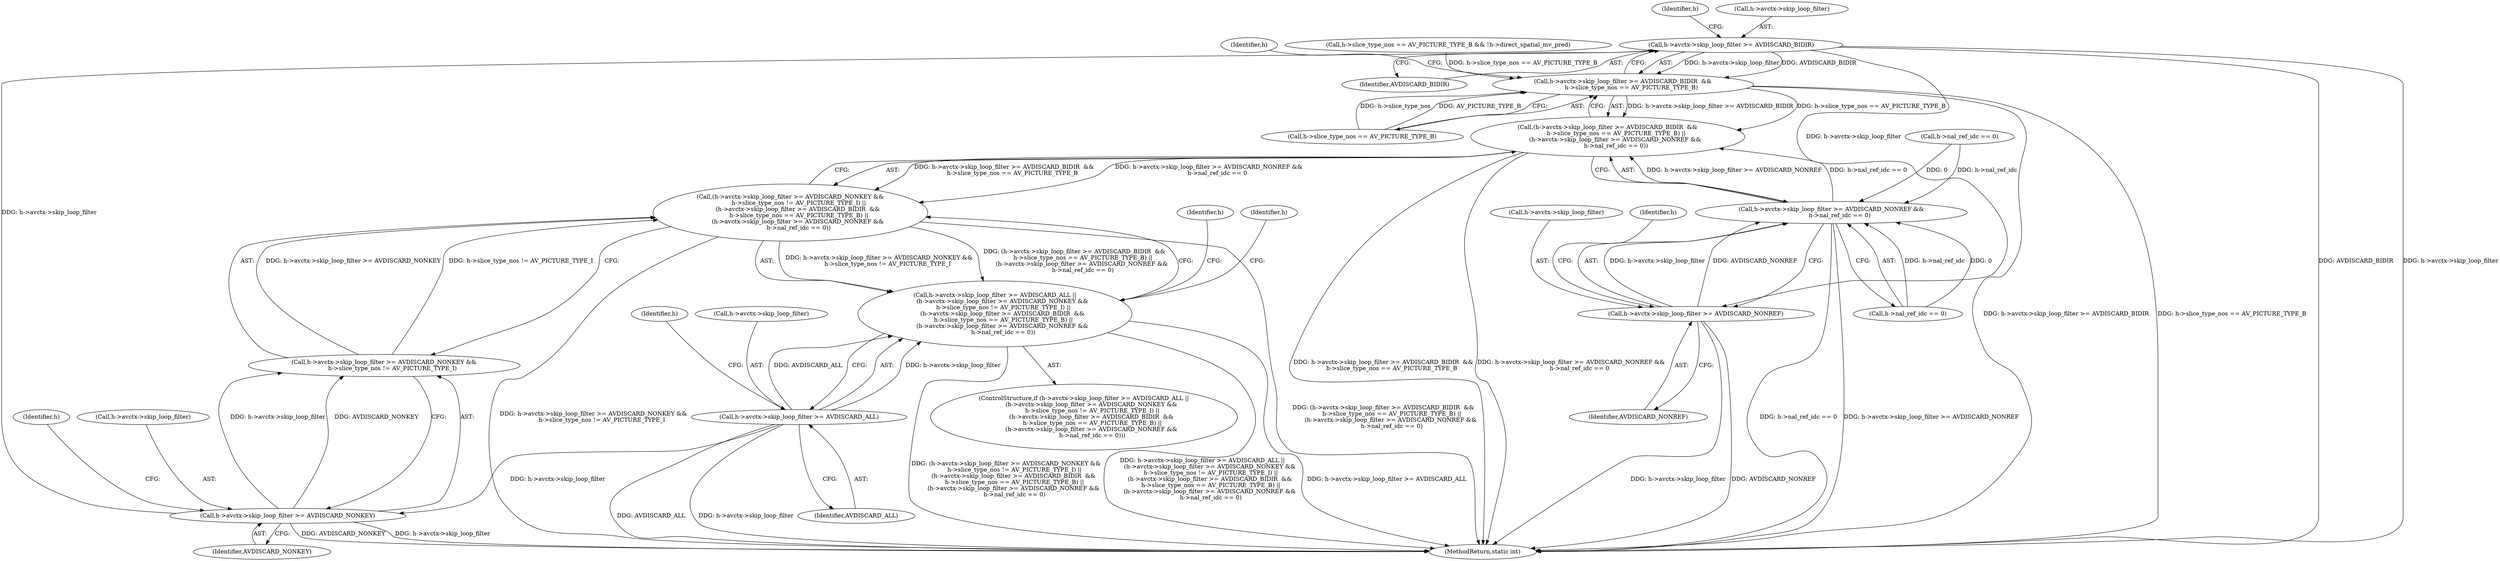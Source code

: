 digraph "0_FFmpeg_29ffeef5e73b8f41ff3a3f2242d356759c66f91f@pointer" {
"1002762" [label="(Call,h->avctx->skip_loop_filter >= AVDISCARD_BIDIR)"];
"1002748" [label="(Call,h->avctx->skip_loop_filter >= AVDISCARD_NONKEY)"];
"1002739" [label="(Call,h->avctx->skip_loop_filter >= AVDISCARD_ALL)"];
"1002761" [label="(Call,h->avctx->skip_loop_filter >= AVDISCARD_BIDIR  &&\n         h->slice_type_nos == AV_PICTURE_TYPE_B)"];
"1002760" [label="(Call,(h->avctx->skip_loop_filter >= AVDISCARD_BIDIR  &&\n         h->slice_type_nos == AV_PICTURE_TYPE_B) ||\n        (h->avctx->skip_loop_filter >= AVDISCARD_NONREF &&\n         h->nal_ref_idc == 0))"];
"1002746" [label="(Call,(h->avctx->skip_loop_filter >= AVDISCARD_NONKEY &&\n         h->slice_type_nos != AV_PICTURE_TYPE_I) ||\n        (h->avctx->skip_loop_filter >= AVDISCARD_BIDIR  &&\n         h->slice_type_nos == AV_PICTURE_TYPE_B) ||\n        (h->avctx->skip_loop_filter >= AVDISCARD_NONREF &&\n         h->nal_ref_idc == 0))"];
"1002738" [label="(Call,h->avctx->skip_loop_filter >= AVDISCARD_ALL ||\n        (h->avctx->skip_loop_filter >= AVDISCARD_NONKEY &&\n         h->slice_type_nos != AV_PICTURE_TYPE_I) ||\n        (h->avctx->skip_loop_filter >= AVDISCARD_BIDIR  &&\n         h->slice_type_nos == AV_PICTURE_TYPE_B) ||\n        (h->avctx->skip_loop_filter >= AVDISCARD_NONREF &&\n         h->nal_ref_idc == 0))"];
"1002775" [label="(Call,h->avctx->skip_loop_filter >= AVDISCARD_NONREF)"];
"1002774" [label="(Call,h->avctx->skip_loop_filter >= AVDISCARD_NONREF &&\n         h->nal_ref_idc == 0)"];
"1002751" [label="(Identifier,h)"];
"1002782" [label="(Call,h->nal_ref_idc == 0)"];
"1002739" [label="(Call,h->avctx->skip_loop_filter >= AVDISCARD_ALL)"];
"1002768" [label="(Identifier,AVDISCARD_BIDIR)"];
"1002784" [label="(Identifier,h)"];
"1002796" [label="(Identifier,h)"];
"1002789" [label="(Identifier,h)"];
"1003435" [label="(MethodReturn,static int)"];
"1002738" [label="(Call,h->avctx->skip_loop_filter >= AVDISCARD_ALL ||\n        (h->avctx->skip_loop_filter >= AVDISCARD_NONKEY &&\n         h->slice_type_nos != AV_PICTURE_TYPE_I) ||\n        (h->avctx->skip_loop_filter >= AVDISCARD_BIDIR  &&\n         h->slice_type_nos == AV_PICTURE_TYPE_B) ||\n        (h->avctx->skip_loop_filter >= AVDISCARD_NONREF &&\n         h->nal_ref_idc == 0))"];
"1002745" [label="(Identifier,AVDISCARD_ALL)"];
"1002747" [label="(Call,h->avctx->skip_loop_filter >= AVDISCARD_NONKEY &&\n         h->slice_type_nos != AV_PICTURE_TYPE_I)"];
"1002757" [label="(Identifier,h)"];
"1002746" [label="(Call,(h->avctx->skip_loop_filter >= AVDISCARD_NONKEY &&\n         h->slice_type_nos != AV_PICTURE_TYPE_I) ||\n        (h->avctx->skip_loop_filter >= AVDISCARD_BIDIR  &&\n         h->slice_type_nos == AV_PICTURE_TYPE_B) ||\n        (h->avctx->skip_loop_filter >= AVDISCARD_NONREF &&\n         h->nal_ref_idc == 0))"];
"1002761" [label="(Call,h->avctx->skip_loop_filter >= AVDISCARD_BIDIR  &&\n         h->slice_type_nos == AV_PICTURE_TYPE_B)"];
"1002778" [label="(Identifier,h)"];
"1002754" [label="(Identifier,AVDISCARD_NONKEY)"];
"1002771" [label="(Identifier,h)"];
"1002749" [label="(Call,h->avctx->skip_loop_filter)"];
"1002740" [label="(Call,h->avctx->skip_loop_filter)"];
"1002737" [label="(ControlStructure,if (h->avctx->skip_loop_filter >= AVDISCARD_ALL ||\n        (h->avctx->skip_loop_filter >= AVDISCARD_NONKEY &&\n         h->slice_type_nos != AV_PICTURE_TYPE_I) ||\n        (h->avctx->skip_loop_filter >= AVDISCARD_BIDIR  &&\n         h->slice_type_nos == AV_PICTURE_TYPE_B) ||\n        (h->avctx->skip_loop_filter >= AVDISCARD_NONREF &&\n         h->nal_ref_idc == 0)))"];
"1002762" [label="(Call,h->avctx->skip_loop_filter >= AVDISCARD_BIDIR)"];
"1002769" [label="(Call,h->slice_type_nos == AV_PICTURE_TYPE_B)"];
"1002776" [label="(Call,h->avctx->skip_loop_filter)"];
"1002775" [label="(Call,h->avctx->skip_loop_filter >= AVDISCARD_NONREF)"];
"1002763" [label="(Call,h->avctx->skip_loop_filter)"];
"1002760" [label="(Call,(h->avctx->skip_loop_filter >= AVDISCARD_BIDIR  &&\n         h->slice_type_nos == AV_PICTURE_TYPE_B) ||\n        (h->avctx->skip_loop_filter >= AVDISCARD_NONREF &&\n         h->nal_ref_idc == 0))"];
"1001031" [label="(Call,h->nal_ref_idc == 0)"];
"1002774" [label="(Call,h->avctx->skip_loop_filter >= AVDISCARD_NONREF &&\n         h->nal_ref_idc == 0)"];
"1002473" [label="(Call,h->slice_type_nos == AV_PICTURE_TYPE_B && !h->direct_spatial_mv_pred)"];
"1002748" [label="(Call,h->avctx->skip_loop_filter >= AVDISCARD_NONKEY)"];
"1002781" [label="(Identifier,AVDISCARD_NONREF)"];
"1002762" -> "1002761"  [label="AST: "];
"1002762" -> "1002768"  [label="CFG: "];
"1002763" -> "1002762"  [label="AST: "];
"1002768" -> "1002762"  [label="AST: "];
"1002771" -> "1002762"  [label="CFG: "];
"1002761" -> "1002762"  [label="CFG: "];
"1002762" -> "1003435"  [label="DDG: AVDISCARD_BIDIR"];
"1002762" -> "1003435"  [label="DDG: h->avctx->skip_loop_filter"];
"1002762" -> "1002761"  [label="DDG: h->avctx->skip_loop_filter"];
"1002762" -> "1002761"  [label="DDG: AVDISCARD_BIDIR"];
"1002748" -> "1002762"  [label="DDG: h->avctx->skip_loop_filter"];
"1002762" -> "1002775"  [label="DDG: h->avctx->skip_loop_filter"];
"1002748" -> "1002747"  [label="AST: "];
"1002748" -> "1002754"  [label="CFG: "];
"1002749" -> "1002748"  [label="AST: "];
"1002754" -> "1002748"  [label="AST: "];
"1002757" -> "1002748"  [label="CFG: "];
"1002747" -> "1002748"  [label="CFG: "];
"1002748" -> "1003435"  [label="DDG: AVDISCARD_NONKEY"];
"1002748" -> "1003435"  [label="DDG: h->avctx->skip_loop_filter"];
"1002748" -> "1002747"  [label="DDG: h->avctx->skip_loop_filter"];
"1002748" -> "1002747"  [label="DDG: AVDISCARD_NONKEY"];
"1002739" -> "1002748"  [label="DDG: h->avctx->skip_loop_filter"];
"1002739" -> "1002738"  [label="AST: "];
"1002739" -> "1002745"  [label="CFG: "];
"1002740" -> "1002739"  [label="AST: "];
"1002745" -> "1002739"  [label="AST: "];
"1002751" -> "1002739"  [label="CFG: "];
"1002738" -> "1002739"  [label="CFG: "];
"1002739" -> "1003435"  [label="DDG: AVDISCARD_ALL"];
"1002739" -> "1003435"  [label="DDG: h->avctx->skip_loop_filter"];
"1002739" -> "1002738"  [label="DDG: h->avctx->skip_loop_filter"];
"1002739" -> "1002738"  [label="DDG: AVDISCARD_ALL"];
"1002761" -> "1002760"  [label="AST: "];
"1002761" -> "1002769"  [label="CFG: "];
"1002769" -> "1002761"  [label="AST: "];
"1002778" -> "1002761"  [label="CFG: "];
"1002760" -> "1002761"  [label="CFG: "];
"1002761" -> "1003435"  [label="DDG: h->avctx->skip_loop_filter >= AVDISCARD_BIDIR"];
"1002761" -> "1003435"  [label="DDG: h->slice_type_nos == AV_PICTURE_TYPE_B"];
"1002761" -> "1002760"  [label="DDG: h->avctx->skip_loop_filter >= AVDISCARD_BIDIR"];
"1002761" -> "1002760"  [label="DDG: h->slice_type_nos == AV_PICTURE_TYPE_B"];
"1002473" -> "1002761"  [label="DDG: h->slice_type_nos == AV_PICTURE_TYPE_B"];
"1002769" -> "1002761"  [label="DDG: h->slice_type_nos"];
"1002769" -> "1002761"  [label="DDG: AV_PICTURE_TYPE_B"];
"1002760" -> "1002746"  [label="AST: "];
"1002760" -> "1002774"  [label="CFG: "];
"1002774" -> "1002760"  [label="AST: "];
"1002746" -> "1002760"  [label="CFG: "];
"1002760" -> "1003435"  [label="DDG: h->avctx->skip_loop_filter >= AVDISCARD_NONREF &&\n         h->nal_ref_idc == 0"];
"1002760" -> "1003435"  [label="DDG: h->avctx->skip_loop_filter >= AVDISCARD_BIDIR  &&\n         h->slice_type_nos == AV_PICTURE_TYPE_B"];
"1002760" -> "1002746"  [label="DDG: h->avctx->skip_loop_filter >= AVDISCARD_BIDIR  &&\n         h->slice_type_nos == AV_PICTURE_TYPE_B"];
"1002760" -> "1002746"  [label="DDG: h->avctx->skip_loop_filter >= AVDISCARD_NONREF &&\n         h->nal_ref_idc == 0"];
"1002774" -> "1002760"  [label="DDG: h->avctx->skip_loop_filter >= AVDISCARD_NONREF"];
"1002774" -> "1002760"  [label="DDG: h->nal_ref_idc == 0"];
"1002746" -> "1002738"  [label="AST: "];
"1002746" -> "1002747"  [label="CFG: "];
"1002747" -> "1002746"  [label="AST: "];
"1002738" -> "1002746"  [label="CFG: "];
"1002746" -> "1003435"  [label="DDG: (h->avctx->skip_loop_filter >= AVDISCARD_BIDIR  &&\n         h->slice_type_nos == AV_PICTURE_TYPE_B) ||\n        (h->avctx->skip_loop_filter >= AVDISCARD_NONREF &&\n         h->nal_ref_idc == 0)"];
"1002746" -> "1003435"  [label="DDG: h->avctx->skip_loop_filter >= AVDISCARD_NONKEY &&\n         h->slice_type_nos != AV_PICTURE_TYPE_I"];
"1002746" -> "1002738"  [label="DDG: h->avctx->skip_loop_filter >= AVDISCARD_NONKEY &&\n         h->slice_type_nos != AV_PICTURE_TYPE_I"];
"1002746" -> "1002738"  [label="DDG: (h->avctx->skip_loop_filter >= AVDISCARD_BIDIR  &&\n         h->slice_type_nos == AV_PICTURE_TYPE_B) ||\n        (h->avctx->skip_loop_filter >= AVDISCARD_NONREF &&\n         h->nal_ref_idc == 0)"];
"1002747" -> "1002746"  [label="DDG: h->avctx->skip_loop_filter >= AVDISCARD_NONKEY"];
"1002747" -> "1002746"  [label="DDG: h->slice_type_nos != AV_PICTURE_TYPE_I"];
"1002738" -> "1002737"  [label="AST: "];
"1002789" -> "1002738"  [label="CFG: "];
"1002796" -> "1002738"  [label="CFG: "];
"1002738" -> "1003435"  [label="DDG: h->avctx->skip_loop_filter >= AVDISCARD_ALL"];
"1002738" -> "1003435"  [label="DDG: (h->avctx->skip_loop_filter >= AVDISCARD_NONKEY &&\n         h->slice_type_nos != AV_PICTURE_TYPE_I) ||\n        (h->avctx->skip_loop_filter >= AVDISCARD_BIDIR  &&\n         h->slice_type_nos == AV_PICTURE_TYPE_B) ||\n        (h->avctx->skip_loop_filter >= AVDISCARD_NONREF &&\n         h->nal_ref_idc == 0)"];
"1002738" -> "1003435"  [label="DDG: h->avctx->skip_loop_filter >= AVDISCARD_ALL ||\n        (h->avctx->skip_loop_filter >= AVDISCARD_NONKEY &&\n         h->slice_type_nos != AV_PICTURE_TYPE_I) ||\n        (h->avctx->skip_loop_filter >= AVDISCARD_BIDIR  &&\n         h->slice_type_nos == AV_PICTURE_TYPE_B) ||\n        (h->avctx->skip_loop_filter >= AVDISCARD_NONREF &&\n         h->nal_ref_idc == 0)"];
"1002775" -> "1002774"  [label="AST: "];
"1002775" -> "1002781"  [label="CFG: "];
"1002776" -> "1002775"  [label="AST: "];
"1002781" -> "1002775"  [label="AST: "];
"1002784" -> "1002775"  [label="CFG: "];
"1002774" -> "1002775"  [label="CFG: "];
"1002775" -> "1003435"  [label="DDG: h->avctx->skip_loop_filter"];
"1002775" -> "1003435"  [label="DDG: AVDISCARD_NONREF"];
"1002775" -> "1002774"  [label="DDG: h->avctx->skip_loop_filter"];
"1002775" -> "1002774"  [label="DDG: AVDISCARD_NONREF"];
"1002774" -> "1002782"  [label="CFG: "];
"1002782" -> "1002774"  [label="AST: "];
"1002774" -> "1003435"  [label="DDG: h->nal_ref_idc == 0"];
"1002774" -> "1003435"  [label="DDG: h->avctx->skip_loop_filter >= AVDISCARD_NONREF"];
"1002782" -> "1002774"  [label="DDG: h->nal_ref_idc"];
"1002782" -> "1002774"  [label="DDG: 0"];
"1001031" -> "1002774"  [label="DDG: h->nal_ref_idc"];
"1001031" -> "1002774"  [label="DDG: 0"];
}
